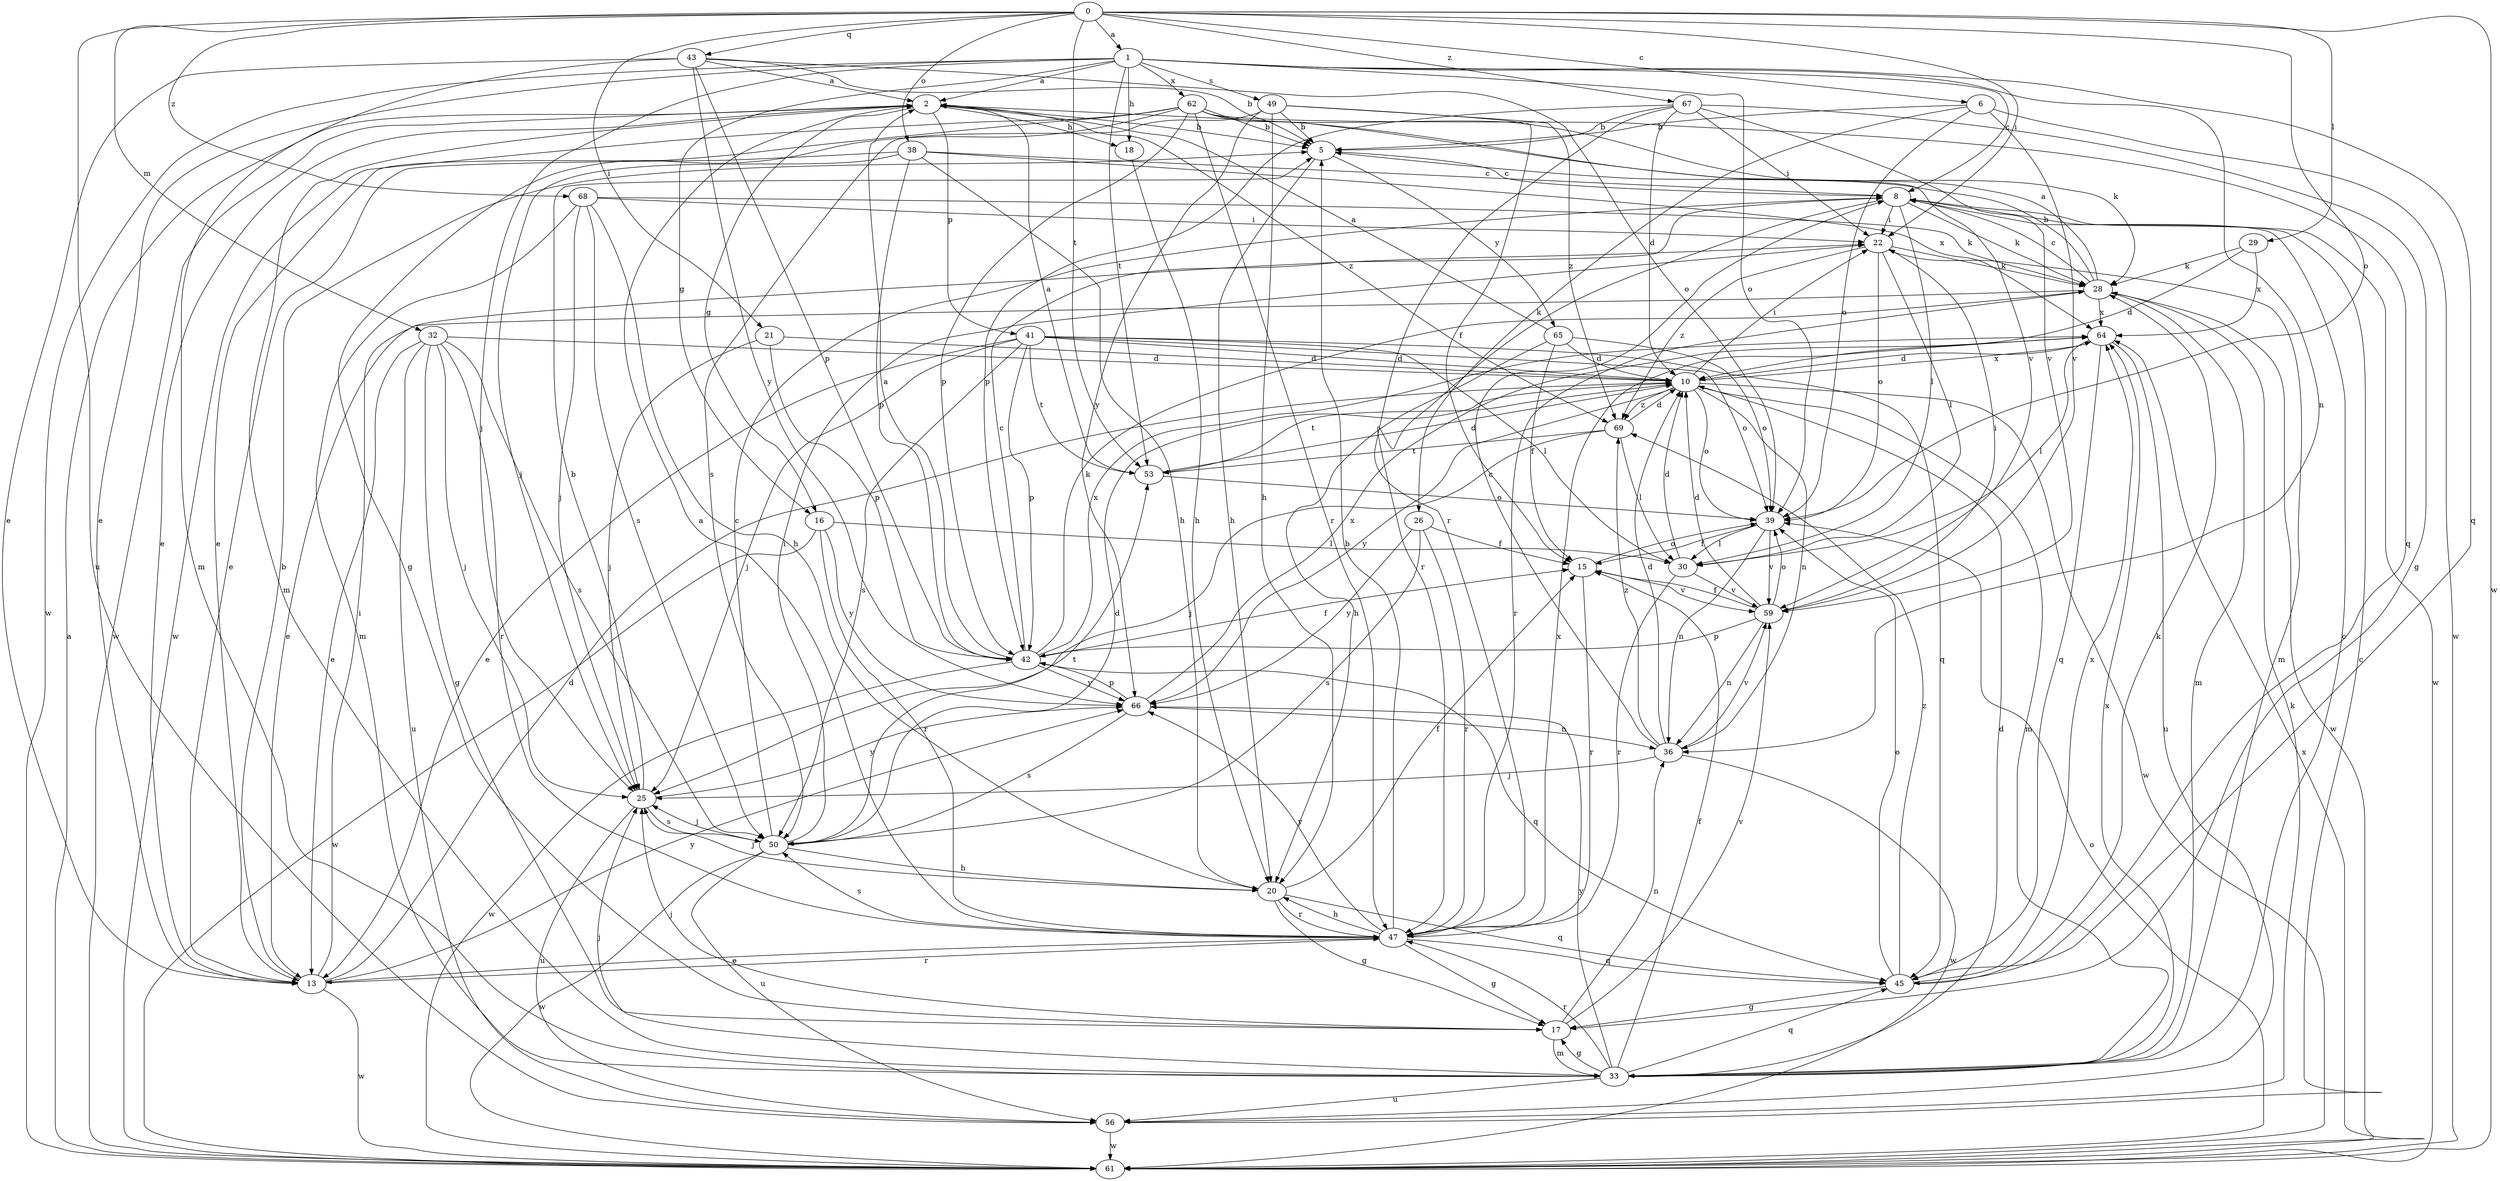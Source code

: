 strict digraph  {
0;
1;
2;
5;
6;
8;
10;
13;
15;
16;
17;
18;
20;
21;
22;
25;
26;
28;
29;
30;
32;
33;
36;
38;
39;
41;
42;
43;
45;
47;
49;
50;
53;
56;
59;
61;
62;
64;
65;
66;
67;
68;
69;
0 -> 1  [label=a];
0 -> 6  [label=c];
0 -> 21  [label=i];
0 -> 22  [label=i];
0 -> 29  [label=l];
0 -> 32  [label=m];
0 -> 38  [label=o];
0 -> 39  [label=o];
0 -> 43  [label=q];
0 -> 53  [label=t];
0 -> 56  [label=u];
0 -> 61  [label=w];
0 -> 67  [label=z];
0 -> 68  [label=z];
1 -> 2  [label=a];
1 -> 8  [label=c];
1 -> 13  [label=e];
1 -> 16  [label=g];
1 -> 18  [label=h];
1 -> 25  [label=j];
1 -> 36  [label=n];
1 -> 39  [label=o];
1 -> 45  [label=q];
1 -> 49  [label=s];
1 -> 53  [label=t];
1 -> 61  [label=w];
1 -> 62  [label=x];
2 -> 5  [label=b];
2 -> 13  [label=e];
2 -> 16  [label=g];
2 -> 18  [label=h];
2 -> 33  [label=m];
2 -> 41  [label=p];
2 -> 61  [label=w];
2 -> 69  [label=z];
5 -> 8  [label=c];
5 -> 20  [label=h];
5 -> 65  [label=y];
6 -> 5  [label=b];
6 -> 26  [label=k];
6 -> 39  [label=o];
6 -> 59  [label=v];
6 -> 61  [label=w];
8 -> 22  [label=i];
8 -> 28  [label=k];
8 -> 30  [label=l];
8 -> 47  [label=r];
8 -> 61  [label=w];
10 -> 22  [label=i];
10 -> 33  [label=m];
10 -> 36  [label=n];
10 -> 39  [label=o];
10 -> 53  [label=t];
10 -> 61  [label=w];
10 -> 64  [label=x];
10 -> 66  [label=y];
10 -> 69  [label=z];
13 -> 5  [label=b];
13 -> 10  [label=d];
13 -> 22  [label=i];
13 -> 47  [label=r];
13 -> 61  [label=w];
13 -> 66  [label=y];
15 -> 39  [label=o];
15 -> 47  [label=r];
15 -> 59  [label=v];
16 -> 30  [label=l];
16 -> 47  [label=r];
16 -> 61  [label=w];
16 -> 66  [label=y];
17 -> 25  [label=j];
17 -> 33  [label=m];
17 -> 36  [label=n];
17 -> 59  [label=v];
18 -> 20  [label=h];
20 -> 15  [label=f];
20 -> 17  [label=g];
20 -> 25  [label=j];
20 -> 45  [label=q];
20 -> 47  [label=r];
21 -> 10  [label=d];
21 -> 25  [label=j];
21 -> 42  [label=p];
22 -> 28  [label=k];
22 -> 30  [label=l];
22 -> 33  [label=m];
22 -> 39  [label=o];
22 -> 69  [label=z];
25 -> 5  [label=b];
25 -> 50  [label=s];
25 -> 56  [label=u];
25 -> 66  [label=y];
26 -> 15  [label=f];
26 -> 47  [label=r];
26 -> 50  [label=s];
26 -> 66  [label=y];
28 -> 2  [label=a];
28 -> 5  [label=b];
28 -> 8  [label=c];
28 -> 13  [label=e];
28 -> 33  [label=m];
28 -> 47  [label=r];
28 -> 61  [label=w];
28 -> 64  [label=x];
29 -> 10  [label=d];
29 -> 28  [label=k];
29 -> 64  [label=x];
30 -> 10  [label=d];
30 -> 47  [label=r];
30 -> 59  [label=v];
32 -> 10  [label=d];
32 -> 13  [label=e];
32 -> 17  [label=g];
32 -> 25  [label=j];
32 -> 47  [label=r];
32 -> 50  [label=s];
32 -> 56  [label=u];
33 -> 8  [label=c];
33 -> 10  [label=d];
33 -> 15  [label=f];
33 -> 17  [label=g];
33 -> 25  [label=j];
33 -> 45  [label=q];
33 -> 47  [label=r];
33 -> 56  [label=u];
33 -> 64  [label=x];
33 -> 66  [label=y];
36 -> 8  [label=c];
36 -> 10  [label=d];
36 -> 25  [label=j];
36 -> 59  [label=v];
36 -> 61  [label=w];
36 -> 69  [label=z];
38 -> 8  [label=c];
38 -> 13  [label=e];
38 -> 20  [label=h];
38 -> 25  [label=j];
38 -> 42  [label=p];
38 -> 64  [label=x];
39 -> 15  [label=f];
39 -> 30  [label=l];
39 -> 36  [label=n];
39 -> 59  [label=v];
41 -> 10  [label=d];
41 -> 13  [label=e];
41 -> 25  [label=j];
41 -> 30  [label=l];
41 -> 39  [label=o];
41 -> 42  [label=p];
41 -> 45  [label=q];
41 -> 50  [label=s];
41 -> 53  [label=t];
42 -> 2  [label=a];
42 -> 8  [label=c];
42 -> 15  [label=f];
42 -> 28  [label=k];
42 -> 45  [label=q];
42 -> 61  [label=w];
42 -> 64  [label=x];
42 -> 66  [label=y];
43 -> 2  [label=a];
43 -> 5  [label=b];
43 -> 13  [label=e];
43 -> 33  [label=m];
43 -> 39  [label=o];
43 -> 42  [label=p];
43 -> 66  [label=y];
45 -> 17  [label=g];
45 -> 28  [label=k];
45 -> 39  [label=o];
45 -> 64  [label=x];
45 -> 69  [label=z];
47 -> 2  [label=a];
47 -> 5  [label=b];
47 -> 13  [label=e];
47 -> 17  [label=g];
47 -> 20  [label=h];
47 -> 45  [label=q];
47 -> 50  [label=s];
47 -> 64  [label=x];
47 -> 66  [label=y];
49 -> 5  [label=b];
49 -> 15  [label=f];
49 -> 20  [label=h];
49 -> 50  [label=s];
49 -> 66  [label=y];
49 -> 69  [label=z];
50 -> 8  [label=c];
50 -> 10  [label=d];
50 -> 20  [label=h];
50 -> 22  [label=i];
50 -> 25  [label=j];
50 -> 53  [label=t];
50 -> 56  [label=u];
50 -> 61  [label=w];
53 -> 2  [label=a];
53 -> 10  [label=d];
53 -> 39  [label=o];
56 -> 8  [label=c];
56 -> 28  [label=k];
56 -> 61  [label=w];
59 -> 10  [label=d];
59 -> 15  [label=f];
59 -> 22  [label=i];
59 -> 36  [label=n];
59 -> 39  [label=o];
59 -> 42  [label=p];
61 -> 2  [label=a];
61 -> 39  [label=o];
61 -> 64  [label=x];
62 -> 5  [label=b];
62 -> 13  [label=e];
62 -> 17  [label=g];
62 -> 28  [label=k];
62 -> 42  [label=p];
62 -> 45  [label=q];
62 -> 47  [label=r];
62 -> 59  [label=v];
62 -> 61  [label=w];
64 -> 10  [label=d];
64 -> 30  [label=l];
64 -> 45  [label=q];
64 -> 56  [label=u];
65 -> 2  [label=a];
65 -> 10  [label=d];
65 -> 15  [label=f];
65 -> 20  [label=h];
65 -> 39  [label=o];
66 -> 36  [label=n];
66 -> 42  [label=p];
66 -> 50  [label=s];
66 -> 64  [label=x];
67 -> 5  [label=b];
67 -> 10  [label=d];
67 -> 17  [label=g];
67 -> 22  [label=i];
67 -> 42  [label=p];
67 -> 47  [label=r];
67 -> 59  [label=v];
68 -> 20  [label=h];
68 -> 22  [label=i];
68 -> 25  [label=j];
68 -> 28  [label=k];
68 -> 33  [label=m];
68 -> 50  [label=s];
69 -> 10  [label=d];
69 -> 25  [label=j];
69 -> 30  [label=l];
69 -> 53  [label=t];
}

